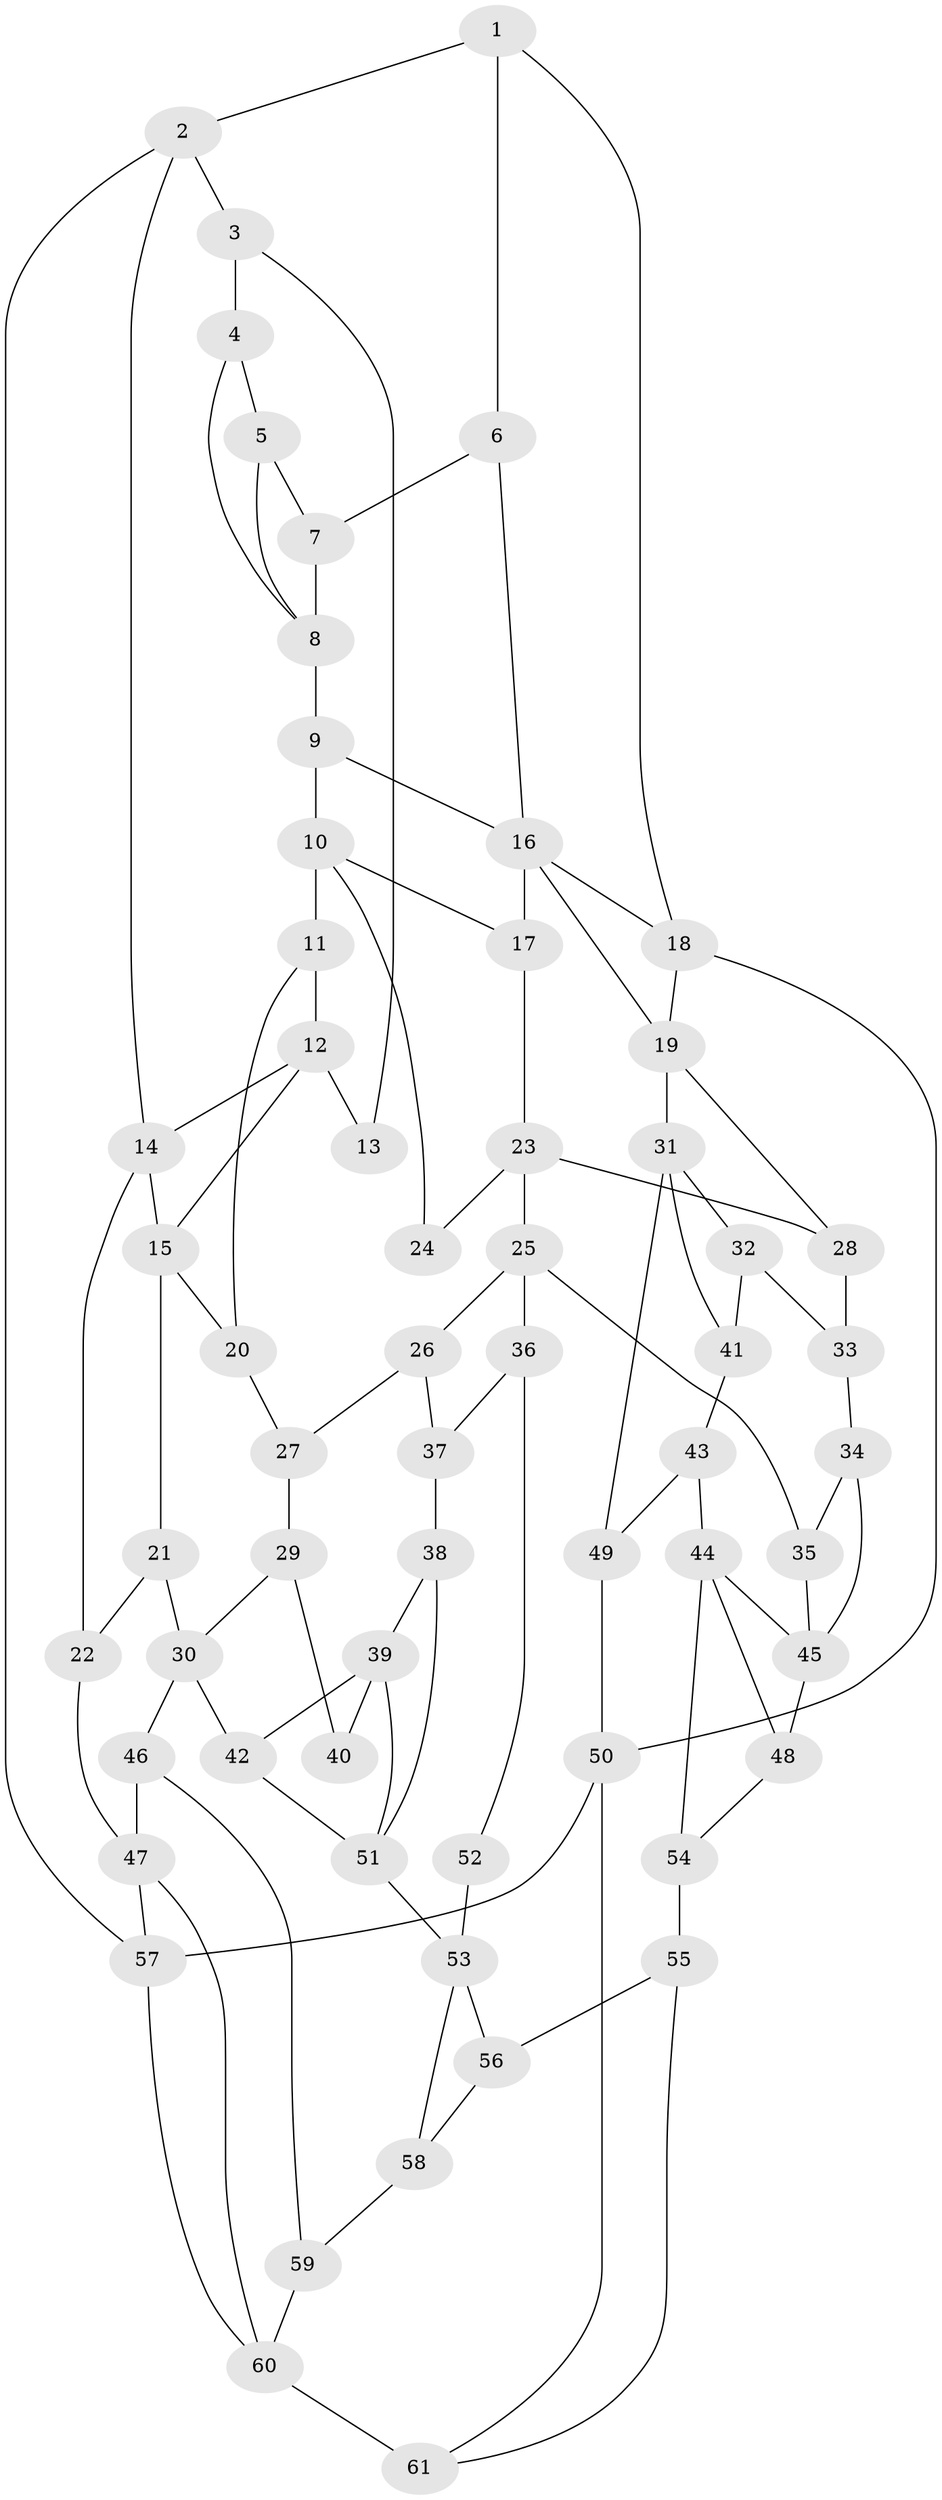 // original degree distribution, {3: 0.01652892561983471, 6: 0.17355371900826447, 4: 0.19834710743801653, 5: 0.6115702479338843}
// Generated by graph-tools (version 1.1) at 2025/38/03/09/25 02:38:41]
// undirected, 61 vertices, 101 edges
graph export_dot {
graph [start="1"]
  node [color=gray90,style=filled];
  1;
  2;
  3;
  4;
  5;
  6;
  7;
  8;
  9;
  10;
  11;
  12;
  13;
  14;
  15;
  16;
  17;
  18;
  19;
  20;
  21;
  22;
  23;
  24;
  25;
  26;
  27;
  28;
  29;
  30;
  31;
  32;
  33;
  34;
  35;
  36;
  37;
  38;
  39;
  40;
  41;
  42;
  43;
  44;
  45;
  46;
  47;
  48;
  49;
  50;
  51;
  52;
  53;
  54;
  55;
  56;
  57;
  58;
  59;
  60;
  61;
  1 -- 2 [weight=1.0];
  1 -- 6 [weight=1.0];
  1 -- 18 [weight=1.0];
  2 -- 3 [weight=1.0];
  2 -- 14 [weight=1.0];
  2 -- 57 [weight=1.0];
  3 -- 4 [weight=1.0];
  3 -- 13 [weight=1.0];
  4 -- 5 [weight=1.0];
  4 -- 8 [weight=1.0];
  5 -- 7 [weight=1.0];
  5 -- 8 [weight=1.0];
  6 -- 7 [weight=1.0];
  6 -- 16 [weight=1.0];
  7 -- 8 [weight=1.0];
  8 -- 9 [weight=2.0];
  9 -- 10 [weight=2.0];
  9 -- 16 [weight=1.0];
  10 -- 11 [weight=2.0];
  10 -- 17 [weight=1.0];
  10 -- 24 [weight=1.0];
  11 -- 12 [weight=2.0];
  11 -- 20 [weight=1.0];
  12 -- 13 [weight=2.0];
  12 -- 14 [weight=1.0];
  12 -- 15 [weight=1.0];
  14 -- 15 [weight=1.0];
  14 -- 22 [weight=1.0];
  15 -- 20 [weight=1.0];
  15 -- 21 [weight=2.0];
  16 -- 17 [weight=1.0];
  16 -- 18 [weight=1.0];
  16 -- 19 [weight=1.0];
  17 -- 23 [weight=1.0];
  18 -- 19 [weight=1.0];
  18 -- 50 [weight=1.0];
  19 -- 28 [weight=1.0];
  19 -- 31 [weight=2.0];
  20 -- 27 [weight=1.0];
  21 -- 22 [weight=2.0];
  21 -- 30 [weight=2.0];
  22 -- 47 [weight=2.0];
  23 -- 24 [weight=2.0];
  23 -- 25 [weight=2.0];
  23 -- 28 [weight=1.0];
  25 -- 26 [weight=1.0];
  25 -- 35 [weight=1.0];
  25 -- 36 [weight=1.0];
  26 -- 27 [weight=1.0];
  26 -- 37 [weight=1.0];
  27 -- 29 [weight=1.0];
  28 -- 33 [weight=1.0];
  29 -- 30 [weight=1.0];
  29 -- 40 [weight=1.0];
  30 -- 42 [weight=1.0];
  30 -- 46 [weight=1.0];
  31 -- 32 [weight=1.0];
  31 -- 41 [weight=2.0];
  31 -- 49 [weight=1.0];
  32 -- 33 [weight=1.0];
  32 -- 41 [weight=1.0];
  33 -- 34 [weight=1.0];
  34 -- 35 [weight=1.0];
  34 -- 45 [weight=1.0];
  35 -- 45 [weight=1.0];
  36 -- 37 [weight=1.0];
  36 -- 52 [weight=1.0];
  37 -- 38 [weight=1.0];
  38 -- 39 [weight=1.0];
  38 -- 51 [weight=1.0];
  39 -- 40 [weight=2.0];
  39 -- 42 [weight=1.0];
  39 -- 51 [weight=2.0];
  41 -- 43 [weight=3.0];
  42 -- 51 [weight=1.0];
  43 -- 44 [weight=2.0];
  43 -- 49 [weight=1.0];
  44 -- 45 [weight=1.0];
  44 -- 48 [weight=2.0];
  44 -- 54 [weight=1.0];
  45 -- 48 [weight=3.0];
  46 -- 47 [weight=2.0];
  46 -- 59 [weight=1.0];
  47 -- 57 [weight=1.0];
  47 -- 60 [weight=1.0];
  48 -- 54 [weight=1.0];
  49 -- 50 [weight=1.0];
  50 -- 57 [weight=1.0];
  50 -- 61 [weight=1.0];
  51 -- 53 [weight=2.0];
  52 -- 53 [weight=2.0];
  53 -- 56 [weight=1.0];
  53 -- 58 [weight=1.0];
  54 -- 55 [weight=1.0];
  55 -- 56 [weight=1.0];
  55 -- 61 [weight=1.0];
  56 -- 58 [weight=1.0];
  57 -- 60 [weight=2.0];
  58 -- 59 [weight=1.0];
  59 -- 60 [weight=1.0];
  60 -- 61 [weight=2.0];
}
